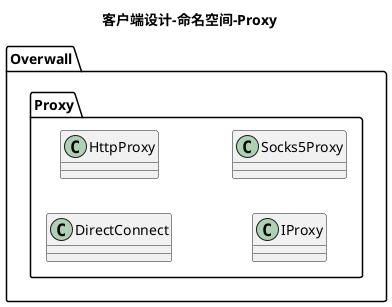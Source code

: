 @startuml

title 客户端设计-命名空间-Proxy
left to right direction
namespace Overwall.Proxy{
    class DirectConnect
    class HttpProxy
    class IProxy
    class Socks5Proxy
}

@enduml